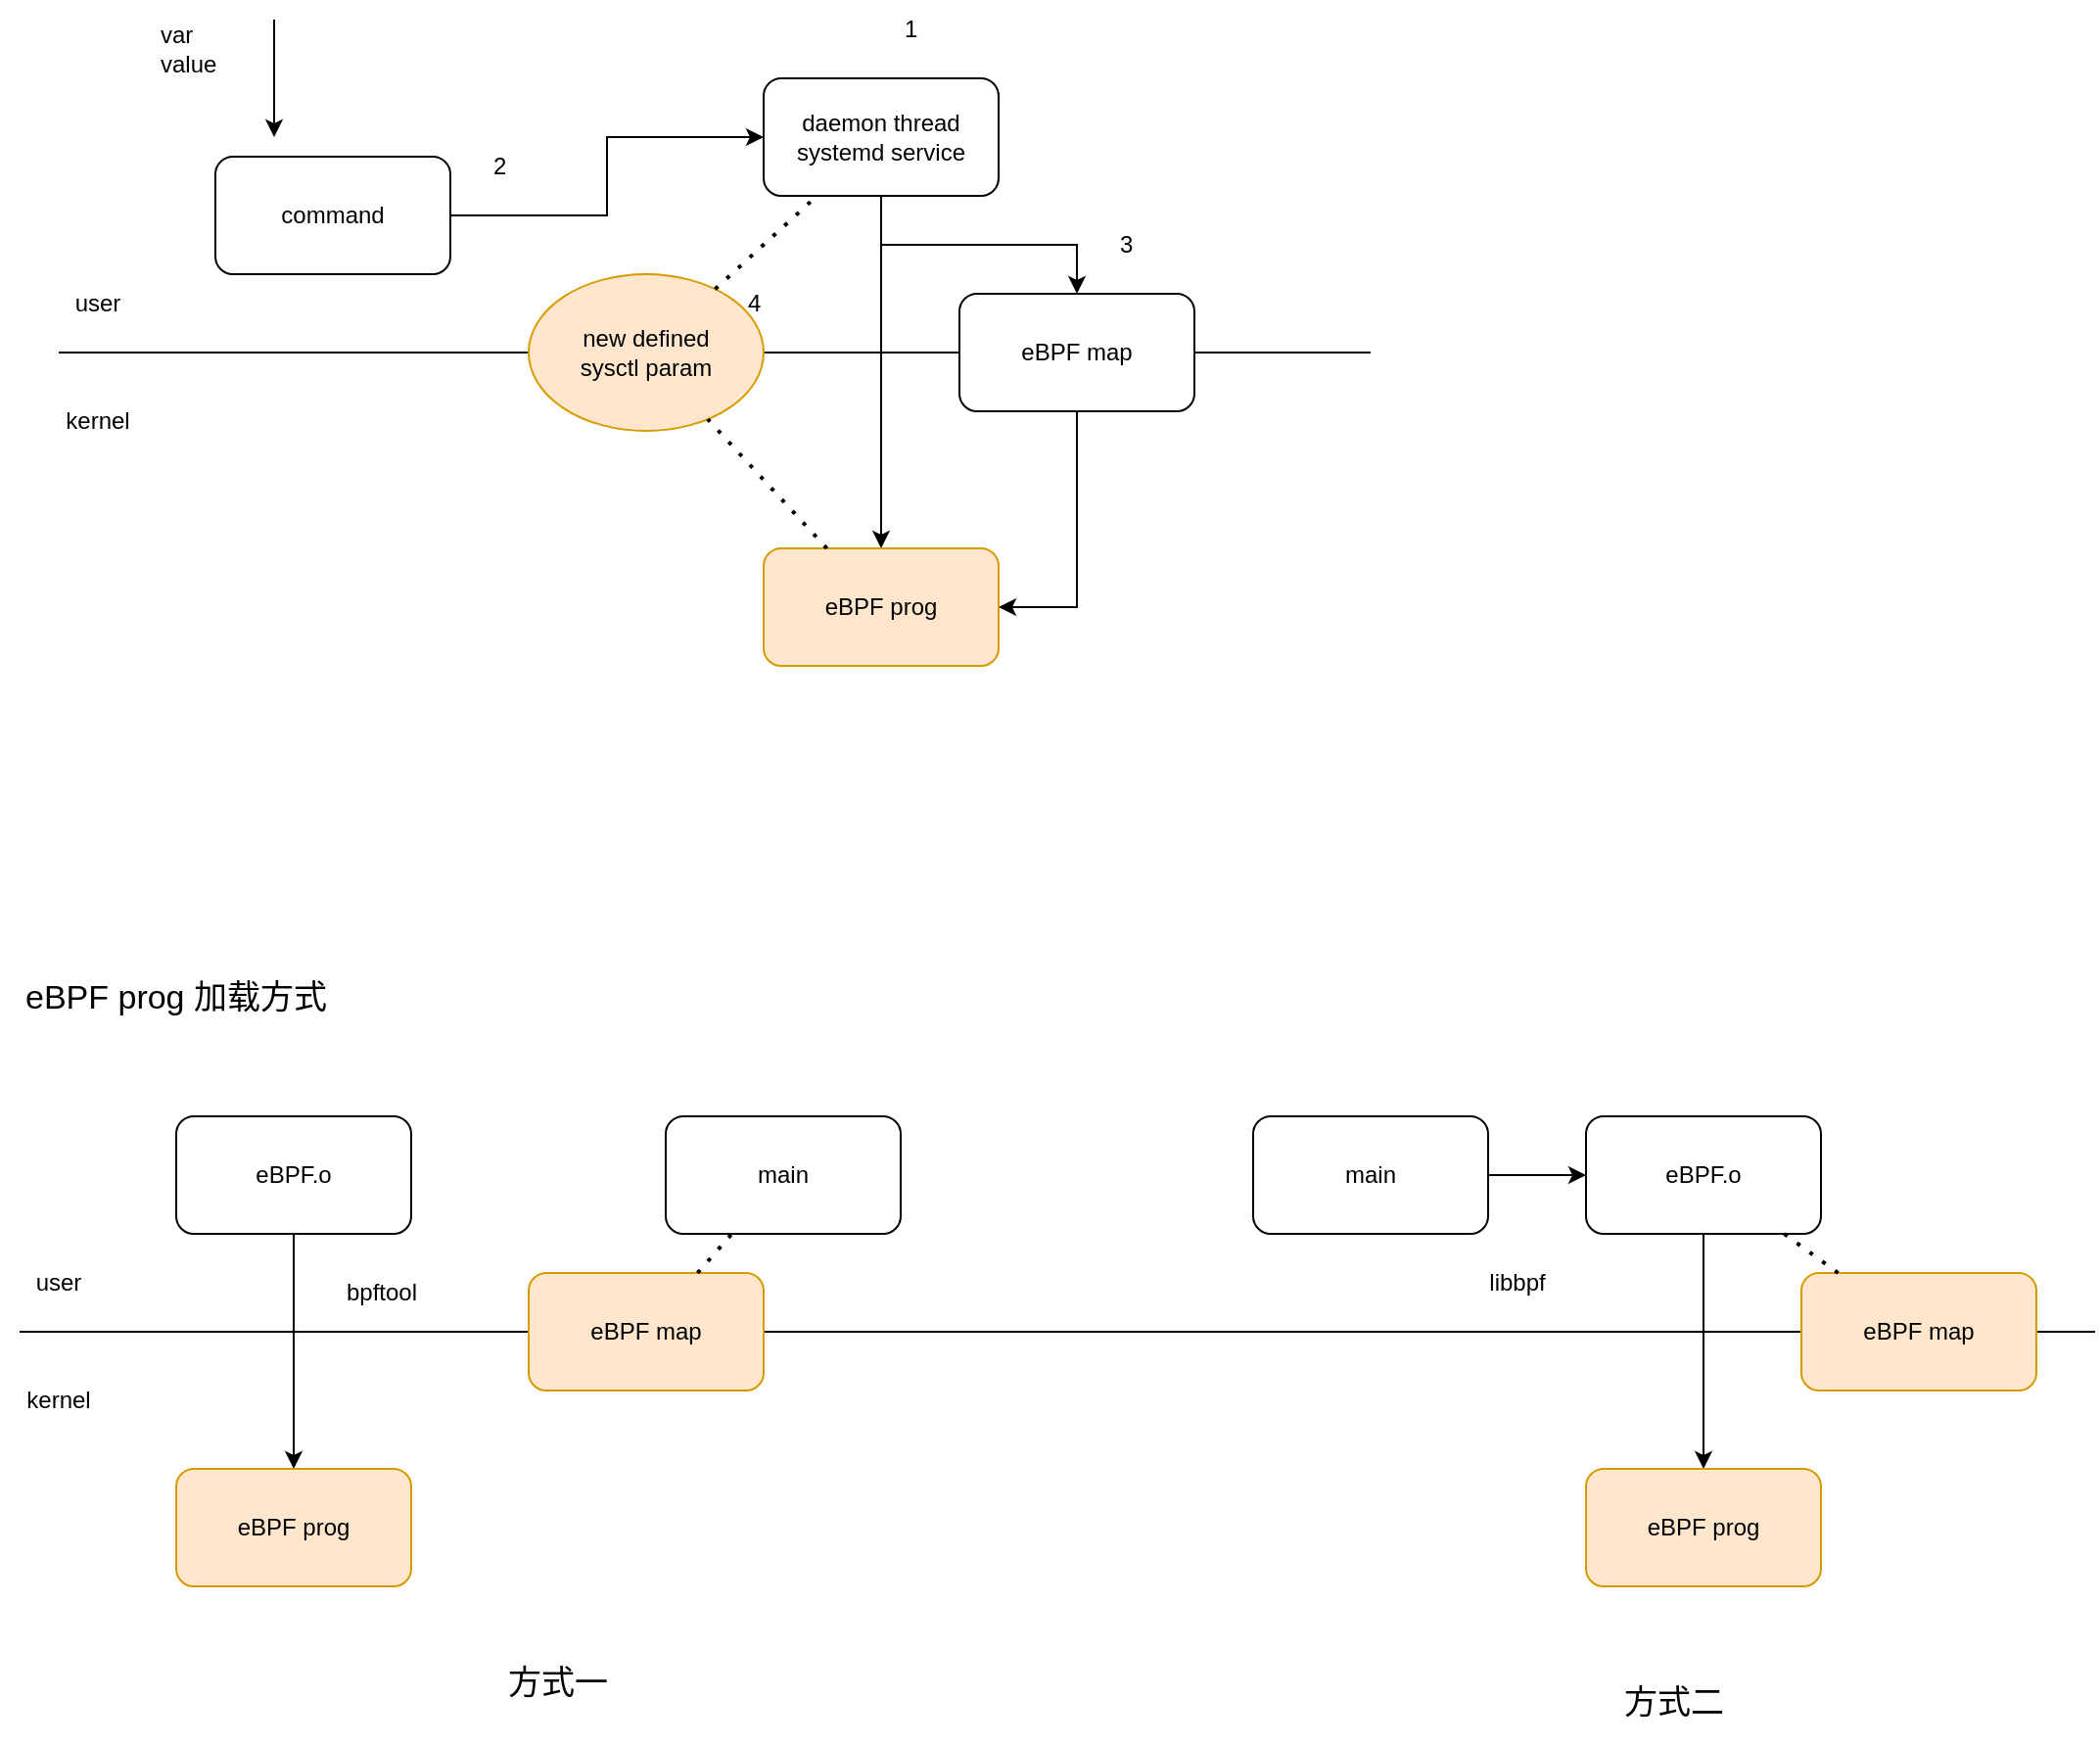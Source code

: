 <mxfile version="24.4.9" type="github">
  <diagram name="第 1 页" id="XwqhoAj4zdILaTijydmR">
    <mxGraphModel dx="1366" dy="725" grid="1" gridSize="10" guides="1" tooltips="1" connect="1" arrows="1" fold="1" page="1" pageScale="1" pageWidth="827" pageHeight="1169" math="0" shadow="0">
      <root>
        <mxCell id="0" />
        <mxCell id="1" parent="0" />
        <mxCell id="ksjcqQBeI4k8iS_jIKSi-8" style="edgeStyle=orthogonalEdgeStyle;rounded=0;orthogonalLoop=1;jettySize=auto;html=1;" edge="1" parent="1" source="FDcF8GT7Wo1PujR3um74-1" target="ksjcqQBeI4k8iS_jIKSi-2">
          <mxGeometry relative="1" as="geometry" />
        </mxCell>
        <mxCell id="FDcF8GT7Wo1PujR3um74-1" value="command" style="rounded=1;whiteSpace=wrap;html=1;" parent="1" vertex="1">
          <mxGeometry x="210" y="340" width="120" height="60" as="geometry" />
        </mxCell>
        <mxCell id="FDcF8GT7Wo1PujR3um74-2" value="" style="endArrow=none;html=1;rounded=0;" parent="1" edge="1">
          <mxGeometry width="50" height="50" relative="1" as="geometry">
            <mxPoint x="130" y="440" as="sourcePoint" />
            <mxPoint x="410" y="440" as="targetPoint" />
          </mxGeometry>
        </mxCell>
        <mxCell id="FDcF8GT7Wo1PujR3um74-3" value="user" style="text;html=1;align=center;verticalAlign=middle;whiteSpace=wrap;rounded=0;" parent="1" vertex="1">
          <mxGeometry x="120" y="400" width="60" height="30" as="geometry" />
        </mxCell>
        <mxCell id="ksjcqQBeI4k8iS_jIKSi-1" value="" style="endArrow=none;html=1;rounded=0;" edge="1" parent="1" source="ksjcqQBeI4k8iS_jIKSi-3">
          <mxGeometry width="50" height="50" relative="1" as="geometry">
            <mxPoint x="130" y="440" as="sourcePoint" />
            <mxPoint x="800" y="440" as="targetPoint" />
          </mxGeometry>
        </mxCell>
        <mxCell id="FDcF8GT7Wo1PujR3um74-4" value="kernel" style="text;html=1;align=center;verticalAlign=middle;whiteSpace=wrap;rounded=0;" parent="1" vertex="1">
          <mxGeometry x="120" y="460" width="60" height="30" as="geometry" />
        </mxCell>
        <mxCell id="ksjcqQBeI4k8iS_jIKSi-9" style="edgeStyle=orthogonalEdgeStyle;rounded=0;orthogonalLoop=1;jettySize=auto;html=1;" edge="1" parent="1" source="ksjcqQBeI4k8iS_jIKSi-2" target="ksjcqQBeI4k8iS_jIKSi-3">
          <mxGeometry relative="1" as="geometry" />
        </mxCell>
        <mxCell id="ksjcqQBeI4k8iS_jIKSi-10" style="edgeStyle=orthogonalEdgeStyle;rounded=0;orthogonalLoop=1;jettySize=auto;html=1;" edge="1" parent="1" source="ksjcqQBeI4k8iS_jIKSi-2" target="ksjcqQBeI4k8iS_jIKSi-5">
          <mxGeometry relative="1" as="geometry" />
        </mxCell>
        <mxCell id="ksjcqQBeI4k8iS_jIKSi-2" value="daemon thread&lt;div&gt;systemd service&lt;/div&gt;" style="rounded=1;whiteSpace=wrap;html=1;" vertex="1" parent="1">
          <mxGeometry x="490" y="300" width="120" height="60" as="geometry" />
        </mxCell>
        <mxCell id="ksjcqQBeI4k8iS_jIKSi-4" value="" style="endArrow=none;html=1;rounded=0;" edge="1" parent="1" target="ksjcqQBeI4k8iS_jIKSi-3">
          <mxGeometry width="50" height="50" relative="1" as="geometry">
            <mxPoint x="130" y="440" as="sourcePoint" />
            <mxPoint x="740" y="440" as="targetPoint" />
          </mxGeometry>
        </mxCell>
        <mxCell id="ksjcqQBeI4k8iS_jIKSi-11" style="edgeStyle=orthogonalEdgeStyle;rounded=0;orthogonalLoop=1;jettySize=auto;html=1;entryX=1;entryY=0.5;entryDx=0;entryDy=0;" edge="1" parent="1" source="ksjcqQBeI4k8iS_jIKSi-3" target="ksjcqQBeI4k8iS_jIKSi-5">
          <mxGeometry relative="1" as="geometry" />
        </mxCell>
        <mxCell id="ksjcqQBeI4k8iS_jIKSi-3" value="eBPF map" style="rounded=1;whiteSpace=wrap;html=1;" vertex="1" parent="1">
          <mxGeometry x="590" y="410" width="120" height="60" as="geometry" />
        </mxCell>
        <mxCell id="ksjcqQBeI4k8iS_jIKSi-5" value="eBPF prog" style="rounded=1;whiteSpace=wrap;html=1;fillColor=#ffe6cc;strokeColor=#d79b00;" vertex="1" parent="1">
          <mxGeometry x="490" y="540" width="120" height="60" as="geometry" />
        </mxCell>
        <mxCell id="ksjcqQBeI4k8iS_jIKSi-6" value="" style="endArrow=classic;html=1;rounded=0;" edge="1" parent="1">
          <mxGeometry width="50" height="50" relative="1" as="geometry">
            <mxPoint x="240" y="270" as="sourcePoint" />
            <mxPoint x="240" y="330" as="targetPoint" />
          </mxGeometry>
        </mxCell>
        <mxCell id="ksjcqQBeI4k8iS_jIKSi-7" value="var&lt;div&gt;value&lt;/div&gt;" style="text;html=1;align=left;verticalAlign=middle;whiteSpace=wrap;rounded=0;" vertex="1" parent="1">
          <mxGeometry x="180" y="270" width="60" height="30" as="geometry" />
        </mxCell>
        <mxCell id="ksjcqQBeI4k8iS_jIKSi-12" value="new defined&lt;div&gt;sysctl param&lt;/div&gt;" style="ellipse;whiteSpace=wrap;html=1;fillColor=#ffe6cc;strokeColor=#d79b00;" vertex="1" parent="1">
          <mxGeometry x="370" y="400" width="120" height="80" as="geometry" />
        </mxCell>
        <mxCell id="ksjcqQBeI4k8iS_jIKSi-13" value="" style="endArrow=none;dashed=1;html=1;dashPattern=1 3;strokeWidth=2;rounded=0;" edge="1" parent="1" source="ksjcqQBeI4k8iS_jIKSi-12" target="ksjcqQBeI4k8iS_jIKSi-2">
          <mxGeometry width="50" height="50" relative="1" as="geometry">
            <mxPoint x="390" y="580" as="sourcePoint" />
            <mxPoint x="440" y="530" as="targetPoint" />
          </mxGeometry>
        </mxCell>
        <mxCell id="ksjcqQBeI4k8iS_jIKSi-14" value="" style="endArrow=none;dashed=1;html=1;dashPattern=1 3;strokeWidth=2;rounded=0;" edge="1" parent="1" source="ksjcqQBeI4k8iS_jIKSi-5" target="ksjcqQBeI4k8iS_jIKSi-12">
          <mxGeometry width="50" height="50" relative="1" as="geometry">
            <mxPoint x="438" y="548" as="sourcePoint" />
            <mxPoint x="490" y="500" as="targetPoint" />
          </mxGeometry>
        </mxCell>
        <mxCell id="ksjcqQBeI4k8iS_jIKSi-15" value="1" style="text;html=1;align=left;verticalAlign=middle;whiteSpace=wrap;rounded=0;" vertex="1" parent="1">
          <mxGeometry x="560" y="260" width="20" height="30" as="geometry" />
        </mxCell>
        <mxCell id="ksjcqQBeI4k8iS_jIKSi-16" value="2" style="text;html=1;align=left;verticalAlign=middle;whiteSpace=wrap;rounded=0;" vertex="1" parent="1">
          <mxGeometry x="350" y="330" width="20" height="30" as="geometry" />
        </mxCell>
        <mxCell id="ksjcqQBeI4k8iS_jIKSi-17" value="3" style="text;html=1;align=left;verticalAlign=middle;whiteSpace=wrap;rounded=0;" vertex="1" parent="1">
          <mxGeometry x="670" y="370" width="20" height="30" as="geometry" />
        </mxCell>
        <mxCell id="ksjcqQBeI4k8iS_jIKSi-18" value="4" style="text;html=1;align=left;verticalAlign=middle;whiteSpace=wrap;rounded=0;" vertex="1" parent="1">
          <mxGeometry x="480" y="400" width="20" height="30" as="geometry" />
        </mxCell>
        <mxCell id="ksjcqQBeI4k8iS_jIKSi-19" value="" style="endArrow=none;html=1;rounded=0;" edge="1" parent="1">
          <mxGeometry width="50" height="50" relative="1" as="geometry">
            <mxPoint x="110" y="940" as="sourcePoint" />
            <mxPoint x="390" y="940" as="targetPoint" />
          </mxGeometry>
        </mxCell>
        <mxCell id="ksjcqQBeI4k8iS_jIKSi-20" value="user" style="text;html=1;align=center;verticalAlign=middle;whiteSpace=wrap;rounded=0;" vertex="1" parent="1">
          <mxGeometry x="100" y="900" width="60" height="30" as="geometry" />
        </mxCell>
        <mxCell id="ksjcqQBeI4k8iS_jIKSi-22" value="kernel" style="text;html=1;align=center;verticalAlign=middle;whiteSpace=wrap;rounded=0;" vertex="1" parent="1">
          <mxGeometry x="100" y="960" width="60" height="30" as="geometry" />
        </mxCell>
        <mxCell id="ksjcqQBeI4k8iS_jIKSi-23" value="" style="endArrow=none;html=1;rounded=0;" edge="1" parent="1" source="ksjcqQBeI4k8iS_jIKSi-44">
          <mxGeometry width="50" height="50" relative="1" as="geometry">
            <mxPoint x="330" y="940" as="sourcePoint" />
            <mxPoint x="1170" y="940" as="targetPoint" />
          </mxGeometry>
        </mxCell>
        <mxCell id="ksjcqQBeI4k8iS_jIKSi-29" style="edgeStyle=orthogonalEdgeStyle;rounded=0;orthogonalLoop=1;jettySize=auto;html=1;entryX=0.5;entryY=0;entryDx=0;entryDy=0;" edge="1" parent="1" source="ksjcqQBeI4k8iS_jIKSi-27" target="ksjcqQBeI4k8iS_jIKSi-28">
          <mxGeometry relative="1" as="geometry" />
        </mxCell>
        <mxCell id="ksjcqQBeI4k8iS_jIKSi-27" value="eBPF.o" style="rounded=1;whiteSpace=wrap;html=1;" vertex="1" parent="1">
          <mxGeometry x="190" y="830" width="120" height="60" as="geometry" />
        </mxCell>
        <mxCell id="ksjcqQBeI4k8iS_jIKSi-28" value="eBPF prog" style="rounded=1;whiteSpace=wrap;html=1;fillColor=#ffe6cc;strokeColor=#d79b00;" vertex="1" parent="1">
          <mxGeometry x="190" y="1010" width="120" height="60" as="geometry" />
        </mxCell>
        <mxCell id="ksjcqQBeI4k8iS_jIKSi-30" value="bpftool" style="text;html=1;align=center;verticalAlign=middle;whiteSpace=wrap;rounded=0;" vertex="1" parent="1">
          <mxGeometry x="250" y="900" width="90" height="40" as="geometry" />
        </mxCell>
        <mxCell id="ksjcqQBeI4k8iS_jIKSi-52" style="edgeStyle=orthogonalEdgeStyle;rounded=0;orthogonalLoop=1;jettySize=auto;html=1;" edge="1" parent="1" source="ksjcqQBeI4k8iS_jIKSi-36" target="ksjcqQBeI4k8iS_jIKSi-41">
          <mxGeometry relative="1" as="geometry" />
        </mxCell>
        <mxCell id="ksjcqQBeI4k8iS_jIKSi-36" value="main" style="rounded=1;whiteSpace=wrap;html=1;" vertex="1" parent="1">
          <mxGeometry x="740" y="830" width="120" height="60" as="geometry" />
        </mxCell>
        <mxCell id="ksjcqQBeI4k8iS_jIKSi-38" value="libbpf" style="text;html=1;align=center;verticalAlign=middle;whiteSpace=wrap;rounded=0;" vertex="1" parent="1">
          <mxGeometry x="830" y="895" width="90" height="40" as="geometry" />
        </mxCell>
        <mxCell id="ksjcqQBeI4k8iS_jIKSi-40" style="edgeStyle=orthogonalEdgeStyle;rounded=0;orthogonalLoop=1;jettySize=auto;html=1;entryX=0.5;entryY=0;entryDx=0;entryDy=0;" edge="1" parent="1" source="ksjcqQBeI4k8iS_jIKSi-41" target="ksjcqQBeI4k8iS_jIKSi-42">
          <mxGeometry relative="1" as="geometry" />
        </mxCell>
        <mxCell id="ksjcqQBeI4k8iS_jIKSi-41" value="eBPF.o" style="rounded=1;whiteSpace=wrap;html=1;" vertex="1" parent="1">
          <mxGeometry x="910" y="830" width="120" height="60" as="geometry" />
        </mxCell>
        <mxCell id="ksjcqQBeI4k8iS_jIKSi-42" value="eBPF prog" style="rounded=1;whiteSpace=wrap;html=1;fillColor=#ffe6cc;strokeColor=#d79b00;" vertex="1" parent="1">
          <mxGeometry x="910" y="1010" width="120" height="60" as="geometry" />
        </mxCell>
        <mxCell id="ksjcqQBeI4k8iS_jIKSi-43" value="main" style="rounded=1;whiteSpace=wrap;html=1;" vertex="1" parent="1">
          <mxGeometry x="440" y="830" width="120" height="60" as="geometry" />
        </mxCell>
        <mxCell id="ksjcqQBeI4k8iS_jIKSi-45" value="" style="endArrow=none;html=1;rounded=0;" edge="1" parent="1" target="ksjcqQBeI4k8iS_jIKSi-44">
          <mxGeometry width="50" height="50" relative="1" as="geometry">
            <mxPoint x="330" y="940" as="sourcePoint" />
            <mxPoint x="1090" y="940" as="targetPoint" />
          </mxGeometry>
        </mxCell>
        <mxCell id="ksjcqQBeI4k8iS_jIKSi-44" value="eBPF map" style="rounded=1;whiteSpace=wrap;html=1;fillColor=#ffe6cc;strokeColor=#d79b00;" vertex="1" parent="1">
          <mxGeometry x="1020" y="910" width="120" height="60" as="geometry" />
        </mxCell>
        <mxCell id="ksjcqQBeI4k8iS_jIKSi-46" value="方式一" style="text;html=1;align=center;verticalAlign=middle;whiteSpace=wrap;rounded=0;fontSize=17;" vertex="1" parent="1">
          <mxGeometry x="340" y="1100" width="90" height="40" as="geometry" />
        </mxCell>
        <mxCell id="ksjcqQBeI4k8iS_jIKSi-47" value="方式二" style="text;html=1;align=center;verticalAlign=middle;whiteSpace=wrap;rounded=0;fontSize=17;" vertex="1" parent="1">
          <mxGeometry x="910" y="1110" width="90" height="40" as="geometry" />
        </mxCell>
        <mxCell id="ksjcqQBeI4k8iS_jIKSi-48" value="eBPF map" style="rounded=1;whiteSpace=wrap;html=1;fillColor=#ffe6cc;strokeColor=#d79b00;" vertex="1" parent="1">
          <mxGeometry x="370" y="910" width="120" height="60" as="geometry" />
        </mxCell>
        <mxCell id="ksjcqQBeI4k8iS_jIKSi-49" value="eBPF prog 加载方式" style="text;html=1;align=center;verticalAlign=middle;whiteSpace=wrap;rounded=0;fontSize=17;" vertex="1" parent="1">
          <mxGeometry x="100" y="740" width="180" height="60" as="geometry" />
        </mxCell>
        <mxCell id="ksjcqQBeI4k8iS_jIKSi-51" value="" style="endArrow=none;dashed=1;html=1;dashPattern=1 3;strokeWidth=2;rounded=0;" edge="1" parent="1" source="ksjcqQBeI4k8iS_jIKSi-48" target="ksjcqQBeI4k8iS_jIKSi-43">
          <mxGeometry width="50" height="50" relative="1" as="geometry">
            <mxPoint x="590" y="806" as="sourcePoint" />
            <mxPoint x="530" y="740" as="targetPoint" />
          </mxGeometry>
        </mxCell>
        <mxCell id="ksjcqQBeI4k8iS_jIKSi-53" value="" style="endArrow=none;dashed=1;html=1;dashPattern=1 3;strokeWidth=2;rounded=0;" edge="1" parent="1" source="ksjcqQBeI4k8iS_jIKSi-44" target="ksjcqQBeI4k8iS_jIKSi-41">
          <mxGeometry width="50" height="50" relative="1" as="geometry">
            <mxPoint x="466" y="920" as="sourcePoint" />
            <mxPoint x="484" y="900" as="targetPoint" />
          </mxGeometry>
        </mxCell>
      </root>
    </mxGraphModel>
  </diagram>
</mxfile>
